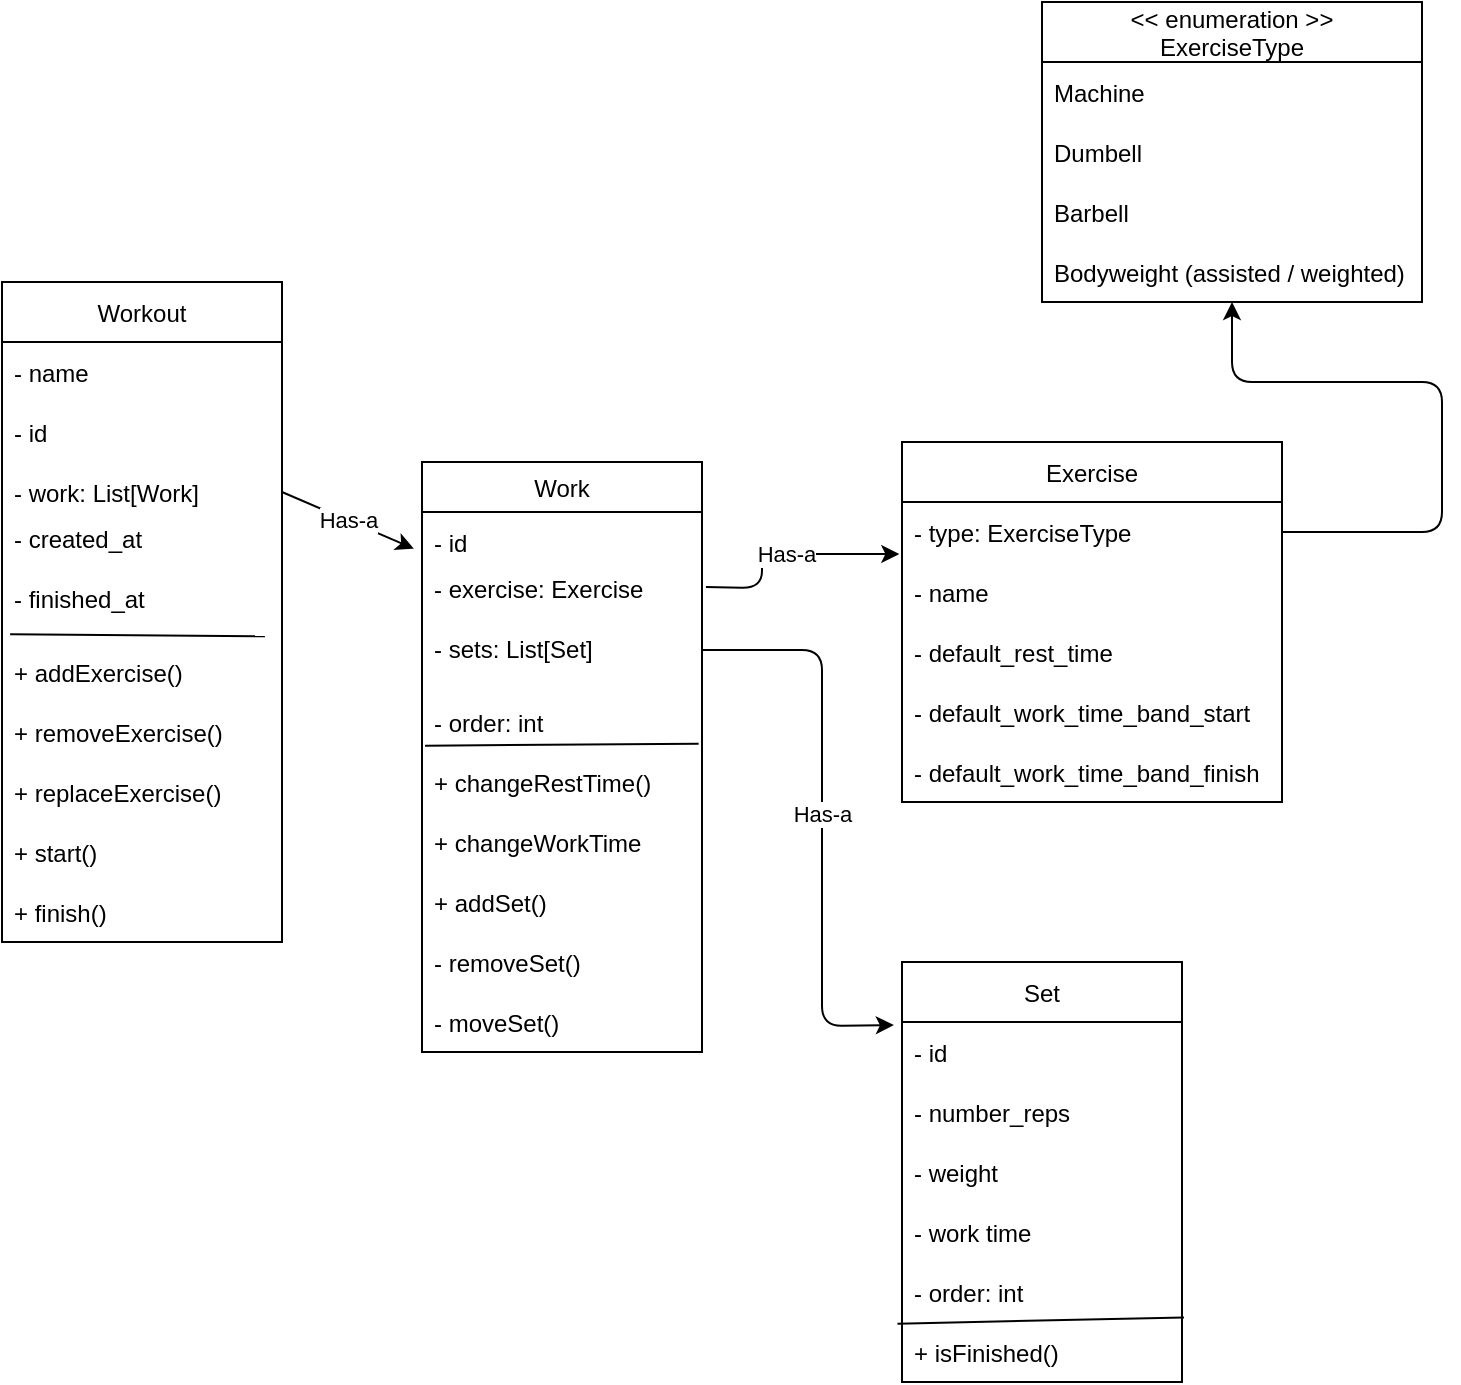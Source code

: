 <mxfile version="15.5.4" type="embed" pages="3"><diagram id="AqL_zVDdTrIdGX5T7YzC" name="Domain model"><mxGraphModel dx="203" dy="1094" grid="1" gridSize="10" guides="1" tooltips="1" connect="1" arrows="1" fold="1" page="1" pageScale="1" pageWidth="827" pageHeight="1169" math="0" shadow="0"><root><mxCell id="0"/><mxCell id="1" parent="0"/><mxCell id="5" value="Workout" style="swimlane;fontStyle=0;childLayout=stackLayout;horizontal=1;startSize=30;horizontalStack=0;resizeParent=1;resizeParentMax=0;resizeLast=0;collapsible=1;marginBottom=0;" parent="1" vertex="1"><mxGeometry x="10" y="210" width="140" height="330" as="geometry"/></mxCell><mxCell id="6" value="- name" style="text;strokeColor=none;fillColor=none;align=left;verticalAlign=middle;spacingLeft=4;spacingRight=4;overflow=hidden;points=[[0,0.5],[1,0.5]];portConstraint=eastwest;rotatable=0;" parent="5" vertex="1"><mxGeometry y="30" width="140" height="30" as="geometry"/></mxCell><mxCell id="7" value="- id" style="text;strokeColor=none;fillColor=none;align=left;verticalAlign=middle;spacingLeft=4;spacingRight=4;overflow=hidden;points=[[0,0.5],[1,0.5]];portConstraint=eastwest;rotatable=0;" parent="5" vertex="1"><mxGeometry y="60" width="140" height="30" as="geometry"/></mxCell><mxCell id="38" value="- work: List[Work]" style="text;strokeColor=none;fillColor=none;align=left;verticalAlign=middle;spacingLeft=4;spacingRight=4;overflow=hidden;points=[[0,0.5],[1,0.5]];portConstraint=eastwest;rotatable=0;" parent="5" vertex="1"><mxGeometry y="90" width="140" height="30" as="geometry"/></mxCell><mxCell id="QoM_Lg8xotSHzQ9uIrgs-62" value="- created_at&#10;" style="text;strokeColor=none;fillColor=none;align=left;verticalAlign=middle;spacingLeft=4;spacingRight=4;overflow=hidden;points=[[0,0.5],[1,0.5]];portConstraint=eastwest;rotatable=0;" parent="5" vertex="1"><mxGeometry y="120" width="140" height="30" as="geometry"/></mxCell><mxCell id="QoM_Lg8xotSHzQ9uIrgs-66" value="- finished_at&#10;" style="text;strokeColor=none;fillColor=none;align=left;verticalAlign=middle;spacingLeft=4;spacingRight=4;overflow=hidden;points=[[0,0.5],[1,0.5]];portConstraint=eastwest;rotatable=0;" parent="5" vertex="1"><mxGeometry y="150" width="140" height="30" as="geometry"/></mxCell><mxCell id="QoM_Lg8xotSHzQ9uIrgs-56" value="+ addExercise()" style="text;strokeColor=none;fillColor=none;align=left;verticalAlign=middle;spacingLeft=4;spacingRight=4;overflow=hidden;points=[[0,0.5],[1,0.5]];portConstraint=eastwest;rotatable=0;" parent="5" vertex="1"><mxGeometry y="180" width="140" height="30" as="geometry"/></mxCell><mxCell id="QoM_Lg8xotSHzQ9uIrgs-57" value="" style="endArrow=none;html=1;exitX=0.029;exitY=-0.13;exitDx=0;exitDy=0;exitPerimeter=0;entryX=0.939;entryY=-0.095;entryDx=0;entryDy=0;entryPerimeter=0;" parent="5" source="QoM_Lg8xotSHzQ9uIrgs-56" target="QoM_Lg8xotSHzQ9uIrgs-56" edge="1"><mxGeometry width="50" height="50" relative="1" as="geometry"><mxPoint x="650" y="250" as="sourcePoint"/><mxPoint x="700" y="200" as="targetPoint"/></mxGeometry></mxCell><mxCell id="QoM_Lg8xotSHzQ9uIrgs-58" value="+ removeExercise()" style="text;strokeColor=none;fillColor=none;align=left;verticalAlign=middle;spacingLeft=4;spacingRight=4;overflow=hidden;points=[[0,0.5],[1,0.5]];portConstraint=eastwest;rotatable=0;" parent="5" vertex="1"><mxGeometry y="210" width="140" height="30" as="geometry"/></mxCell><mxCell id="QoM_Lg8xotSHzQ9uIrgs-69" value="+ replaceExercise()" style="text;strokeColor=none;fillColor=none;align=left;verticalAlign=middle;spacingLeft=4;spacingRight=4;overflow=hidden;points=[[0,0.5],[1,0.5]];portConstraint=eastwest;rotatable=0;" parent="5" vertex="1"><mxGeometry y="240" width="140" height="30" as="geometry"/></mxCell><mxCell id="QoM_Lg8xotSHzQ9uIrgs-59" value="+ start()" style="text;strokeColor=none;fillColor=none;align=left;verticalAlign=middle;spacingLeft=4;spacingRight=4;overflow=hidden;points=[[0,0.5],[1,0.5]];portConstraint=eastwest;rotatable=0;" parent="5" vertex="1"><mxGeometry y="270" width="140" height="30" as="geometry"/></mxCell><mxCell id="QoM_Lg8xotSHzQ9uIrgs-60" value="+ finish()" style="text;strokeColor=none;fillColor=none;align=left;verticalAlign=middle;spacingLeft=4;spacingRight=4;overflow=hidden;points=[[0,0.5],[1,0.5]];portConstraint=eastwest;rotatable=0;" parent="5" vertex="1"><mxGeometry y="300" width="140" height="30" as="geometry"/></mxCell><mxCell id="23" value="Has-a&lt;br&gt;" style="endArrow=classic;html=1;exitX=1.014;exitY=0.25;exitDx=0;exitDy=0;entryX=-0.007;entryY=0.867;entryDx=0;entryDy=0;entryPerimeter=0;exitPerimeter=0;" parent="1" source="40" target="27" edge="1"><mxGeometry relative="1" as="geometry"><mxPoint x="280" y="470" as="sourcePoint"/><mxPoint x="420" y="335" as="targetPoint"/><Array as="points"><mxPoint x="390" y="363"/><mxPoint x="390" y="346"/></Array></mxGeometry></mxCell><mxCell id="33" value="" style="edgeStyle=none;html=1;exitX=1;exitY=0.5;exitDx=0;exitDy=0;" parent="1" source="27" target="29" edge="1"><mxGeometry relative="1" as="geometry"><Array as="points"><mxPoint x="730" y="335"/><mxPoint x="730" y="260"/><mxPoint x="625" y="260"/></Array></mxGeometry></mxCell><mxCell id="25" value="Exercise" style="swimlane;fontStyle=0;childLayout=stackLayout;horizontal=1;startSize=30;horizontalStack=0;resizeParent=1;resizeParentMax=0;resizeLast=0;collapsible=1;marginBottom=0;" parent="1" vertex="1"><mxGeometry x="460" y="290" width="190" height="180" as="geometry"/></mxCell><mxCell id="27" value="- type: ExerciseType" style="text;strokeColor=none;fillColor=none;align=left;verticalAlign=middle;spacingLeft=4;spacingRight=4;overflow=hidden;points=[[0,0.5],[1,0.5]];portConstraint=eastwest;rotatable=0;" parent="25" vertex="1"><mxGeometry y="30" width="190" height="30" as="geometry"/></mxCell><mxCell id="26" value="- name" style="text;strokeColor=none;fillColor=none;align=left;verticalAlign=middle;spacingLeft=4;spacingRight=4;overflow=hidden;points=[[0,0.5],[1,0.5]];portConstraint=eastwest;rotatable=0;" parent="25" vertex="1"><mxGeometry y="60" width="190" height="30" as="geometry"/></mxCell><mxCell id="52" value="- default_rest_time" style="text;strokeColor=none;fillColor=none;align=left;verticalAlign=middle;spacingLeft=4;spacingRight=4;overflow=hidden;points=[[0,0.5],[1,0.5]];portConstraint=eastwest;rotatable=0;" parent="25" vertex="1"><mxGeometry y="90" width="190" height="30" as="geometry"/></mxCell><mxCell id="54" value="- default_work_time_band_start" style="text;strokeColor=none;fillColor=none;align=left;verticalAlign=middle;spacingLeft=4;spacingRight=4;overflow=hidden;points=[[0,0.5],[1,0.5]];portConstraint=eastwest;rotatable=0;" parent="25" vertex="1"><mxGeometry y="120" width="190" height="30" as="geometry"/></mxCell><mxCell id="4USTRarLNu-uJ8CaDeED-55" value="- default_work_time_band_finish" style="text;strokeColor=none;fillColor=none;align=left;verticalAlign=middle;spacingLeft=4;spacingRight=4;overflow=hidden;points=[[0,0.5],[1,0.5]];portConstraint=eastwest;rotatable=0;" parent="25" vertex="1"><mxGeometry y="150" width="190" height="30" as="geometry"/></mxCell><mxCell id="29" value="&lt;&lt; enumeration &gt;&gt;&#10;ExerciseType" style="swimlane;fontStyle=0;childLayout=stackLayout;horizontal=1;startSize=30;horizontalStack=0;resizeParent=1;resizeParentMax=0;resizeLast=0;collapsible=1;marginBottom=0;" parent="1" vertex="1"><mxGeometry x="530" y="70" width="190" height="150" as="geometry"><mxRectangle x="405" y="70" width="130" height="30" as="alternateBounds"/></mxGeometry></mxCell><mxCell id="30" value="Machine" style="text;strokeColor=none;fillColor=none;align=left;verticalAlign=middle;spacingLeft=4;spacingRight=4;overflow=hidden;points=[[0,0.5],[1,0.5]];portConstraint=eastwest;rotatable=0;" parent="29" vertex="1"><mxGeometry y="30" width="190" height="30" as="geometry"/></mxCell><mxCell id="31" value="Dumbell" style="text;strokeColor=none;fillColor=none;align=left;verticalAlign=middle;spacingLeft=4;spacingRight=4;overflow=hidden;points=[[0,0.5],[1,0.5]];portConstraint=eastwest;rotatable=0;" parent="29" vertex="1"><mxGeometry y="60" width="190" height="30" as="geometry"/></mxCell><mxCell id="32" value="Barbell" style="text;strokeColor=none;fillColor=none;align=left;verticalAlign=middle;spacingLeft=4;spacingRight=4;overflow=hidden;points=[[0,0.5],[1,0.5]];portConstraint=eastwest;rotatable=0;" parent="29" vertex="1"><mxGeometry y="90" width="190" height="30" as="geometry"/></mxCell><mxCell id="35" value="Bodyweight (assisted / weighted)" style="text;strokeColor=none;fillColor=none;align=left;verticalAlign=middle;spacingLeft=4;spacingRight=4;overflow=hidden;points=[[0,0.5],[1,0.5]];portConstraint=eastwest;rotatable=0;" parent="29" vertex="1"><mxGeometry y="120" width="190" height="30" as="geometry"/></mxCell><mxCell id="39" value="Work" style="swimlane;fontStyle=0;childLayout=stackLayout;horizontal=1;startSize=25;horizontalStack=0;resizeParent=1;resizeParentMax=0;resizeLast=0;collapsible=1;marginBottom=0;" parent="1" vertex="1"><mxGeometry x="220" y="300" width="140" height="295" as="geometry"/></mxCell><mxCell id="MYFmCosQHw6kbkyI4ROY-57" value="- id" style="text;strokeColor=none;fillColor=none;align=left;verticalAlign=middle;spacingLeft=4;spacingRight=4;overflow=hidden;points=[[0,0.5],[1,0.5]];portConstraint=eastwest;rotatable=0;" parent="39" vertex="1"><mxGeometry y="25" width="140" height="30" as="geometry"/></mxCell><mxCell id="40" value="- exercise: Exercise&#10;" style="text;strokeColor=none;fillColor=none;align=left;verticalAlign=middle;spacingLeft=4;spacingRight=4;overflow=hidden;points=[[0,0.5],[1,0.5]];portConstraint=eastwest;rotatable=0;" parent="39" vertex="1"><mxGeometry y="55" width="140" height="30" as="geometry"/></mxCell><mxCell id="41" value="- sets: List[Set]&#10;" style="text;strokeColor=none;fillColor=none;align=left;verticalAlign=middle;spacingLeft=4;spacingRight=4;overflow=hidden;points=[[0,0.5],[1,0.5]];portConstraint=eastwest;rotatable=0;" parent="39" vertex="1"><mxGeometry y="85" width="140" height="30" as="geometry"/></mxCell><mxCell id="MYFmCosQHw6kbkyI4ROY-54" value="- order: int" style="text;strokeColor=none;fillColor=none;align=left;verticalAlign=middle;spacingLeft=4;spacingRight=4;overflow=hidden;points=[[0,0.5],[1,0.5]];portConstraint=eastwest;rotatable=0;" parent="39" vertex="1"><mxGeometry y="115" width="140" height="30" as="geometry"/></mxCell><mxCell id="QoM_Lg8xotSHzQ9uIrgs-68" value="+ changeRestTime()" style="text;strokeColor=none;fillColor=none;align=left;verticalAlign=middle;spacingLeft=4;spacingRight=4;overflow=hidden;points=[[0,0.5],[1,0.5]];portConstraint=eastwest;rotatable=0;" parent="39" vertex="1"><mxGeometry y="145" width="140" height="30" as="geometry"/></mxCell><mxCell id="QoM_Lg8xotSHzQ9uIrgs-70" value="" style="endArrow=none;html=1;exitX=0.011;exitY=-0.104;exitDx=0;exitDy=0;exitPerimeter=0;entryX=0.988;entryY=-0.139;entryDx=0;entryDy=0;entryPerimeter=0;" parent="39" source="QoM_Lg8xotSHzQ9uIrgs-68" target="QoM_Lg8xotSHzQ9uIrgs-68" edge="1"><mxGeometry width="50" height="50" relative="1" as="geometry"><mxPoint x="390" y="140" as="sourcePoint"/><mxPoint x="440" y="90" as="targetPoint"/></mxGeometry></mxCell><mxCell id="QoM_Lg8xotSHzQ9uIrgs-71" value="+ changeWorkTime" style="text;strokeColor=none;fillColor=none;align=left;verticalAlign=middle;spacingLeft=4;spacingRight=4;overflow=hidden;points=[[0,0.5],[1,0.5]];portConstraint=eastwest;rotatable=0;" parent="39" vertex="1"><mxGeometry y="175" width="140" height="30" as="geometry"/></mxCell><mxCell id="55" value="+ addSet()" style="text;strokeColor=none;fillColor=none;align=left;verticalAlign=middle;spacingLeft=4;spacingRight=4;overflow=hidden;points=[[0,0.5],[1,0.5]];portConstraint=eastwest;rotatable=0;" parent="39" vertex="1"><mxGeometry y="205" width="140" height="30" as="geometry"/></mxCell><mxCell id="56" value="- removeSet()" style="text;strokeColor=none;fillColor=none;align=left;verticalAlign=middle;spacingLeft=4;spacingRight=4;overflow=hidden;points=[[0,0.5],[1,0.5]];portConstraint=eastwest;rotatable=0;" parent="39" vertex="1"><mxGeometry y="235" width="140" height="30" as="geometry"/></mxCell><mxCell id="58" value="- moveSet()" style="text;strokeColor=none;fillColor=none;align=left;verticalAlign=middle;spacingLeft=4;spacingRight=4;overflow=hidden;points=[[0,0.5],[1,0.5]];portConstraint=eastwest;rotatable=0;" parent="39" vertex="1"><mxGeometry y="265" width="140" height="30" as="geometry"/></mxCell><mxCell id="46" value="Has-a&lt;br&gt;" style="endArrow=classic;html=1;exitX=1;exitY=0.5;exitDx=0;exitDy=0;entryX=-0.029;entryY=0.147;entryDx=0;entryDy=0;entryPerimeter=0;" parent="1" source="38" target="39" edge="1"><mxGeometry relative="1" as="geometry"><mxPoint x="480" y="422.5" as="sourcePoint"/><mxPoint x="565" y="445.01" as="targetPoint"/><Array as="points"/></mxGeometry></mxCell><mxCell id="48" value="Set" style="swimlane;fontStyle=0;childLayout=stackLayout;horizontal=1;startSize=30;horizontalStack=0;resizeParent=1;resizeParentMax=0;resizeLast=0;collapsible=1;marginBottom=0;" parent="1" vertex="1"><mxGeometry x="460" y="550" width="140" height="210" as="geometry"/></mxCell><mxCell id="MYFmCosQHw6kbkyI4ROY-58" value="- id" style="text;strokeColor=none;fillColor=none;align=left;verticalAlign=middle;spacingLeft=4;spacingRight=4;overflow=hidden;points=[[0,0.5],[1,0.5]];portConstraint=eastwest;rotatable=0;" parent="48" vertex="1"><mxGeometry y="30" width="140" height="30" as="geometry"/></mxCell><mxCell id="49" value="- number_reps" style="text;strokeColor=none;fillColor=none;align=left;verticalAlign=middle;spacingLeft=4;spacingRight=4;overflow=hidden;points=[[0,0.5],[1,0.5]];portConstraint=eastwest;rotatable=0;" parent="48" vertex="1"><mxGeometry y="60" width="140" height="30" as="geometry"/></mxCell><mxCell id="50" value="- weight" style="text;strokeColor=none;fillColor=none;align=left;verticalAlign=middle;spacingLeft=4;spacingRight=4;overflow=hidden;points=[[0,0.5],[1,0.5]];portConstraint=eastwest;rotatable=0;" parent="48" vertex="1"><mxGeometry y="90" width="140" height="30" as="geometry"/></mxCell><mxCell id="51" value="- work time" style="text;strokeColor=none;fillColor=none;align=left;verticalAlign=middle;spacingLeft=4;spacingRight=4;overflow=hidden;points=[[0,0.5],[1,0.5]];portConstraint=eastwest;rotatable=0;" parent="48" vertex="1"><mxGeometry y="120" width="140" height="30" as="geometry"/></mxCell><mxCell id="MYFmCosQHw6kbkyI4ROY-55" value="- order: int" style="text;strokeColor=none;fillColor=none;align=left;verticalAlign=middle;spacingLeft=4;spacingRight=4;overflow=hidden;points=[[0,0.5],[1,0.5]];portConstraint=eastwest;rotatable=0;" parent="48" vertex="1"><mxGeometry y="150" width="140" height="30" as="geometry"/></mxCell><mxCell id="QoM_Lg8xotSHzQ9uIrgs-54" value="+ isFinished()" style="text;strokeColor=none;fillColor=none;align=left;verticalAlign=middle;spacingLeft=4;spacingRight=4;overflow=hidden;points=[[0,0.5],[1,0.5]];portConstraint=eastwest;rotatable=0;" parent="48" vertex="1"><mxGeometry y="180" width="140" height="30" as="geometry"/></mxCell><mxCell id="QoM_Lg8xotSHzQ9uIrgs-55" value="" style="endArrow=none;html=1;exitX=-0.016;exitY=0.028;exitDx=0;exitDy=0;exitPerimeter=0;entryX=1.007;entryY=-0.077;entryDx=0;entryDy=0;entryPerimeter=0;" parent="48" source="QoM_Lg8xotSHzQ9uIrgs-54" target="QoM_Lg8xotSHzQ9uIrgs-54" edge="1"><mxGeometry width="50" height="50" relative="1" as="geometry"><mxPoint x="270" y="-100" as="sourcePoint"/><mxPoint x="320" y="-150" as="targetPoint"/></mxGeometry></mxCell><mxCell id="53" value="Has-a&lt;br&gt;" style="endArrow=classic;html=1;exitX=1;exitY=0.3;exitDx=0;exitDy=0;entryX=-0.029;entryY=0.15;entryDx=0;entryDy=0;entryPerimeter=0;exitPerimeter=0;" parent="1" source="41" target="48" edge="1"><mxGeometry relative="1" as="geometry"><mxPoint x="441.96" y="422.5" as="sourcePoint"/><mxPoint x="569.02" y="426.01" as="targetPoint"/><Array as="points"><mxPoint x="420" y="394"/><mxPoint x="420" y="582"/></Array></mxGeometry></mxCell></root></mxGraphModel></diagram><diagram id="mG0GwnJjSt0KNphOyig-" name="Activity diagram">&#xa;        <mxGraphModel dx="510" dy="1030" grid="1" gridSize="10" guides="1" tooltips="1" connect="1" arrows="1" fold="1" page="1" pageScale="1" pageWidth="827" pageHeight="1169" math="0" shadow="0">&#xa;            <root>&#xa;                <mxCell id="hSunOYbw9DqjF8KloGCY-0"/>&#xa;                <mxCell id="hSunOYbw9DqjF8KloGCY-1" parent="hSunOYbw9DqjF8KloGCY-0"/>&#xa;                <mxCell id="hSunOYbw9DqjF8KloGCY-5" value="" style="edgeStyle=none;html=1;" edge="1" parent="hSunOYbw9DqjF8KloGCY-1" source="hSunOYbw9DqjF8KloGCY-2" target="hSunOYbw9DqjF8KloGCY-4">&#xa;                    <mxGeometry relative="1" as="geometry"/>&#xa;                </mxCell>&#xa;                <mxCell id="hSunOYbw9DqjF8KloGCY-2" value="Gym Rat" style="shape=umlActor;verticalLabelPosition=bottom;verticalAlign=top;html=1;outlineConnect=0;" vertex="1" parent="hSunOYbw9DqjF8KloGCY-1">&#xa;                    <mxGeometry x="80" y="80" width="59" height="120" as="geometry"/>&#xa;                </mxCell>&#xa;                <mxCell id="hSunOYbw9DqjF8KloGCY-7" value="" style="edgeStyle=none;html=1;" edge="1" parent="hSunOYbw9DqjF8KloGCY-1" source="hSunOYbw9DqjF8KloGCY-4" target="hSunOYbw9DqjF8KloGCY-6">&#xa;                    <mxGeometry relative="1" as="geometry"/>&#xa;                </mxCell>&#xa;                <mxCell id="hSunOYbw9DqjF8KloGCY-10" value="" style="edgeStyle=none;html=1;" edge="1" parent="hSunOYbw9DqjF8KloGCY-1" source="hSunOYbw9DqjF8KloGCY-4" target="hSunOYbw9DqjF8KloGCY-6">&#xa;                    <mxGeometry relative="1" as="geometry"/>&#xa;                </mxCell>&#xa;                <mxCell id="hSunOYbw9DqjF8KloGCY-12" value="" style="edgeStyle=none;html=1;" edge="1" parent="hSunOYbw9DqjF8KloGCY-1" source="hSunOYbw9DqjF8KloGCY-4" target="hSunOYbw9DqjF8KloGCY-11">&#xa;                    <mxGeometry relative="1" as="geometry"/>&#xa;                </mxCell>&#xa;                <mxCell id="hSunOYbw9DqjF8KloGCY-4" value="Start new&amp;nbsp;&lt;br&gt;workout" style="ellipse;whiteSpace=wrap;html=1;verticalAlign=top;" vertex="1" parent="hSunOYbw9DqjF8KloGCY-1">&#xa;                    <mxGeometry x="250" y="110" width="120" height="60" as="geometry"/>&#xa;                </mxCell>&#xa;                <mxCell id="hSunOYbw9DqjF8KloGCY-9" value="" style="edgeStyle=none;html=1;" edge="1" parent="hSunOYbw9DqjF8KloGCY-1" source="hSunOYbw9DqjF8KloGCY-6" target="hSunOYbw9DqjF8KloGCY-4">&#xa;                    <mxGeometry relative="1" as="geometry">&#xa;                        <mxPoint x="510" y="250" as="targetPoint"/>&#xa;                    </mxGeometry>&#xa;                </mxCell>&#xa;                <mxCell id="hSunOYbw9DqjF8KloGCY-20" value="" style="edgeStyle=none;html=1;" edge="1" parent="hSunOYbw9DqjF8KloGCY-1" source="hSunOYbw9DqjF8KloGCY-6" target="hSunOYbw9DqjF8KloGCY-19">&#xa;                    <mxGeometry relative="1" as="geometry"/>&#xa;                </mxCell>&#xa;                <mxCell id="hSunOYbw9DqjF8KloGCY-6" value="&lt;br&gt;Add an exercise" style="ellipse;whiteSpace=wrap;html=1;verticalAlign=top;" vertex="1" parent="hSunOYbw9DqjF8KloGCY-1">&#xa;                    <mxGeometry x="450" y="110" width="120" height="60" as="geometry"/>&#xa;                </mxCell>&#xa;                <mxCell id="hSunOYbw9DqjF8KloGCY-14" value="" style="edgeStyle=none;html=1;" edge="1" parent="hSunOYbw9DqjF8KloGCY-1" source="hSunOYbw9DqjF8KloGCY-11" target="hSunOYbw9DqjF8KloGCY-13">&#xa;                    <mxGeometry relative="1" as="geometry"/>&#xa;                </mxCell>&#xa;                <mxCell id="hSunOYbw9DqjF8KloGCY-11" value="&lt;br&gt;Start timer" style="ellipse;whiteSpace=wrap;html=1;verticalAlign=top;" vertex="1" parent="hSunOYbw9DqjF8KloGCY-1">&#xa;                    <mxGeometry x="250" y="250" width="120" height="60" as="geometry"/>&#xa;                </mxCell>&#xa;                <mxCell id="hSunOYbw9DqjF8KloGCY-18" value="" style="edgeStyle=none;html=1;" edge="1" parent="hSunOYbw9DqjF8KloGCY-1" source="hSunOYbw9DqjF8KloGCY-13" target="hSunOYbw9DqjF8KloGCY-17">&#xa;                    <mxGeometry relative="1" as="geometry"/>&#xa;                </mxCell>&#xa;                <mxCell id="cuV9WxewAuLiByKb2erg-2" value="" style="edgeStyle=none;html=1;" edge="1" parent="hSunOYbw9DqjF8KloGCY-1" source="hSunOYbw9DqjF8KloGCY-13" target="cuV9WxewAuLiByKb2erg-1">&#xa;                    <mxGeometry relative="1" as="geometry"/>&#xa;                </mxCell>&#xa;                <mxCell id="hSunOYbw9DqjF8KloGCY-13" value="&lt;br&gt;Hits finished set" style="ellipse;whiteSpace=wrap;html=1;verticalAlign=top;" vertex="1" parent="hSunOYbw9DqjF8KloGCY-1">&#xa;                    <mxGeometry x="250" y="390" width="120" height="60" as="geometry"/>&#xa;                </mxCell>&#xa;                <mxCell id="hSunOYbw9DqjF8KloGCY-15" value="Performs exercise" style="text;html=1;align=center;verticalAlign=middle;resizable=0;points=[];autosize=1;strokeColor=none;fillColor=none;" vertex="1" parent="hSunOYbw9DqjF8KloGCY-1">&#xa;                    <mxGeometry x="255" y="340" width="110" height="20" as="geometry"/>&#xa;                </mxCell>&#xa;                <mxCell id="hSunOYbw9DqjF8KloGCY-16" value="" style="endArrow=classic;startArrow=classic;html=1;exitX=1;exitY=0.5;exitDx=0;exitDy=0;" edge="1" parent="hSunOYbw9DqjF8KloGCY-1" source="hSunOYbw9DqjF8KloGCY-13" target="hSunOYbw9DqjF8KloGCY-17">&#xa;                    <mxGeometry width="50" height="50" relative="1" as="geometry">&#xa;                        <mxPoint x="380" y="500" as="sourcePoint"/>&#xa;                        <mxPoint x="430" y="450" as="targetPoint"/>&#xa;                    </mxGeometry>&#xa;                </mxCell>&#xa;                <mxCell id="hSunOYbw9DqjF8KloGCY-17" value="Records set working&lt;br&gt;time &amp;amp; number reps" style="ellipse;whiteSpace=wrap;html=1;" vertex="1" parent="hSunOYbw9DqjF8KloGCY-1">&#xa;                    <mxGeometry x="460" y="380" width="120" height="80" as="geometry"/>&#xa;                </mxCell>&#xa;                <mxCell id="hSunOYbw9DqjF8KloGCY-19" value="Select:&lt;br&gt;Exercise&lt;br&gt;Number of sets&lt;br&gt;Number of reps per set&lt;br&gt;Target work time band&lt;br&gt;" style="whiteSpace=wrap;html=1;aspect=fixed;" vertex="1" parent="hSunOYbw9DqjF8KloGCY-1">&#xa;                    <mxGeometry x="630" y="70" width="140" height="140" as="geometry"/>&#xa;                </mxCell>&#xa;                <mxCell id="cuV9WxewAuLiByKb2erg-0" value="" style="curved=1;endArrow=classic;html=1;exitX=0;exitY=1;exitDx=0;exitDy=0;" edge="1" parent="hSunOYbw9DqjF8KloGCY-1" source="hSunOYbw9DqjF8KloGCY-13">&#xa;                    <mxGeometry width="50" height="50" relative="1" as="geometry">&#xa;                        <mxPoint x="200" y="470" as="sourcePoint"/>&#xa;                        <mxPoint x="250" y="420" as="targetPoint"/>&#xa;                        <Array as="points">&#xa;                            <mxPoint x="250" y="470"/>&#xa;                            <mxPoint x="220" y="470"/>&#xa;                            <mxPoint x="210" y="450"/>&#xa;                            <mxPoint x="200" y="420"/>&#xa;                        </Array>&#xa;                    </mxGeometry>&#xa;                </mxCell>&#xa;                <mxCell id="cuV9WxewAuLiByKb2erg-1" value="&lt;br&gt;End workout&lt;br&gt;" style="ellipse;whiteSpace=wrap;html=1;verticalAlign=top;" vertex="1" parent="hSunOYbw9DqjF8KloGCY-1">&#xa;                    <mxGeometry x="250" y="530" width="120" height="60" as="geometry"/>&#xa;                </mxCell>&#xa;            </root>&#xa;        </mxGraphModel>&#xa;    </diagram><diagram id="wa52J_QwIktPxyiSVg9E" name="Components">&#xa;        <mxGraphModel dx="835" dy="1685" grid="1" gridSize="10" guides="1" tooltips="1" connect="1" arrows="1" fold="1" page="1" pageScale="1" pageWidth="827" pageHeight="1169" math="0" shadow="0">&#xa;            <root>&#xa;                <mxCell id="uZ_1bXFi5JIHvSTcXBQH-0"/>&#xa;                <mxCell id="uZ_1bXFi5JIHvSTcXBQH-1" parent="uZ_1bXFi5JIHvSTcXBQH-0"/>&#xa;                <mxCell id="uZ_1bXFi5JIHvSTcXBQH-2" value="App" style="rounded=0;whiteSpace=wrap;html=1;" vertex="1" parent="uZ_1bXFi5JIHvSTcXBQH-1">&#xa;                    <mxGeometry x="260" y="180" width="120" height="60" as="geometry"/>&#xa;                </mxCell>&#xa;            </root>&#xa;        </mxGraphModel>&#xa;    </diagram></mxfile>